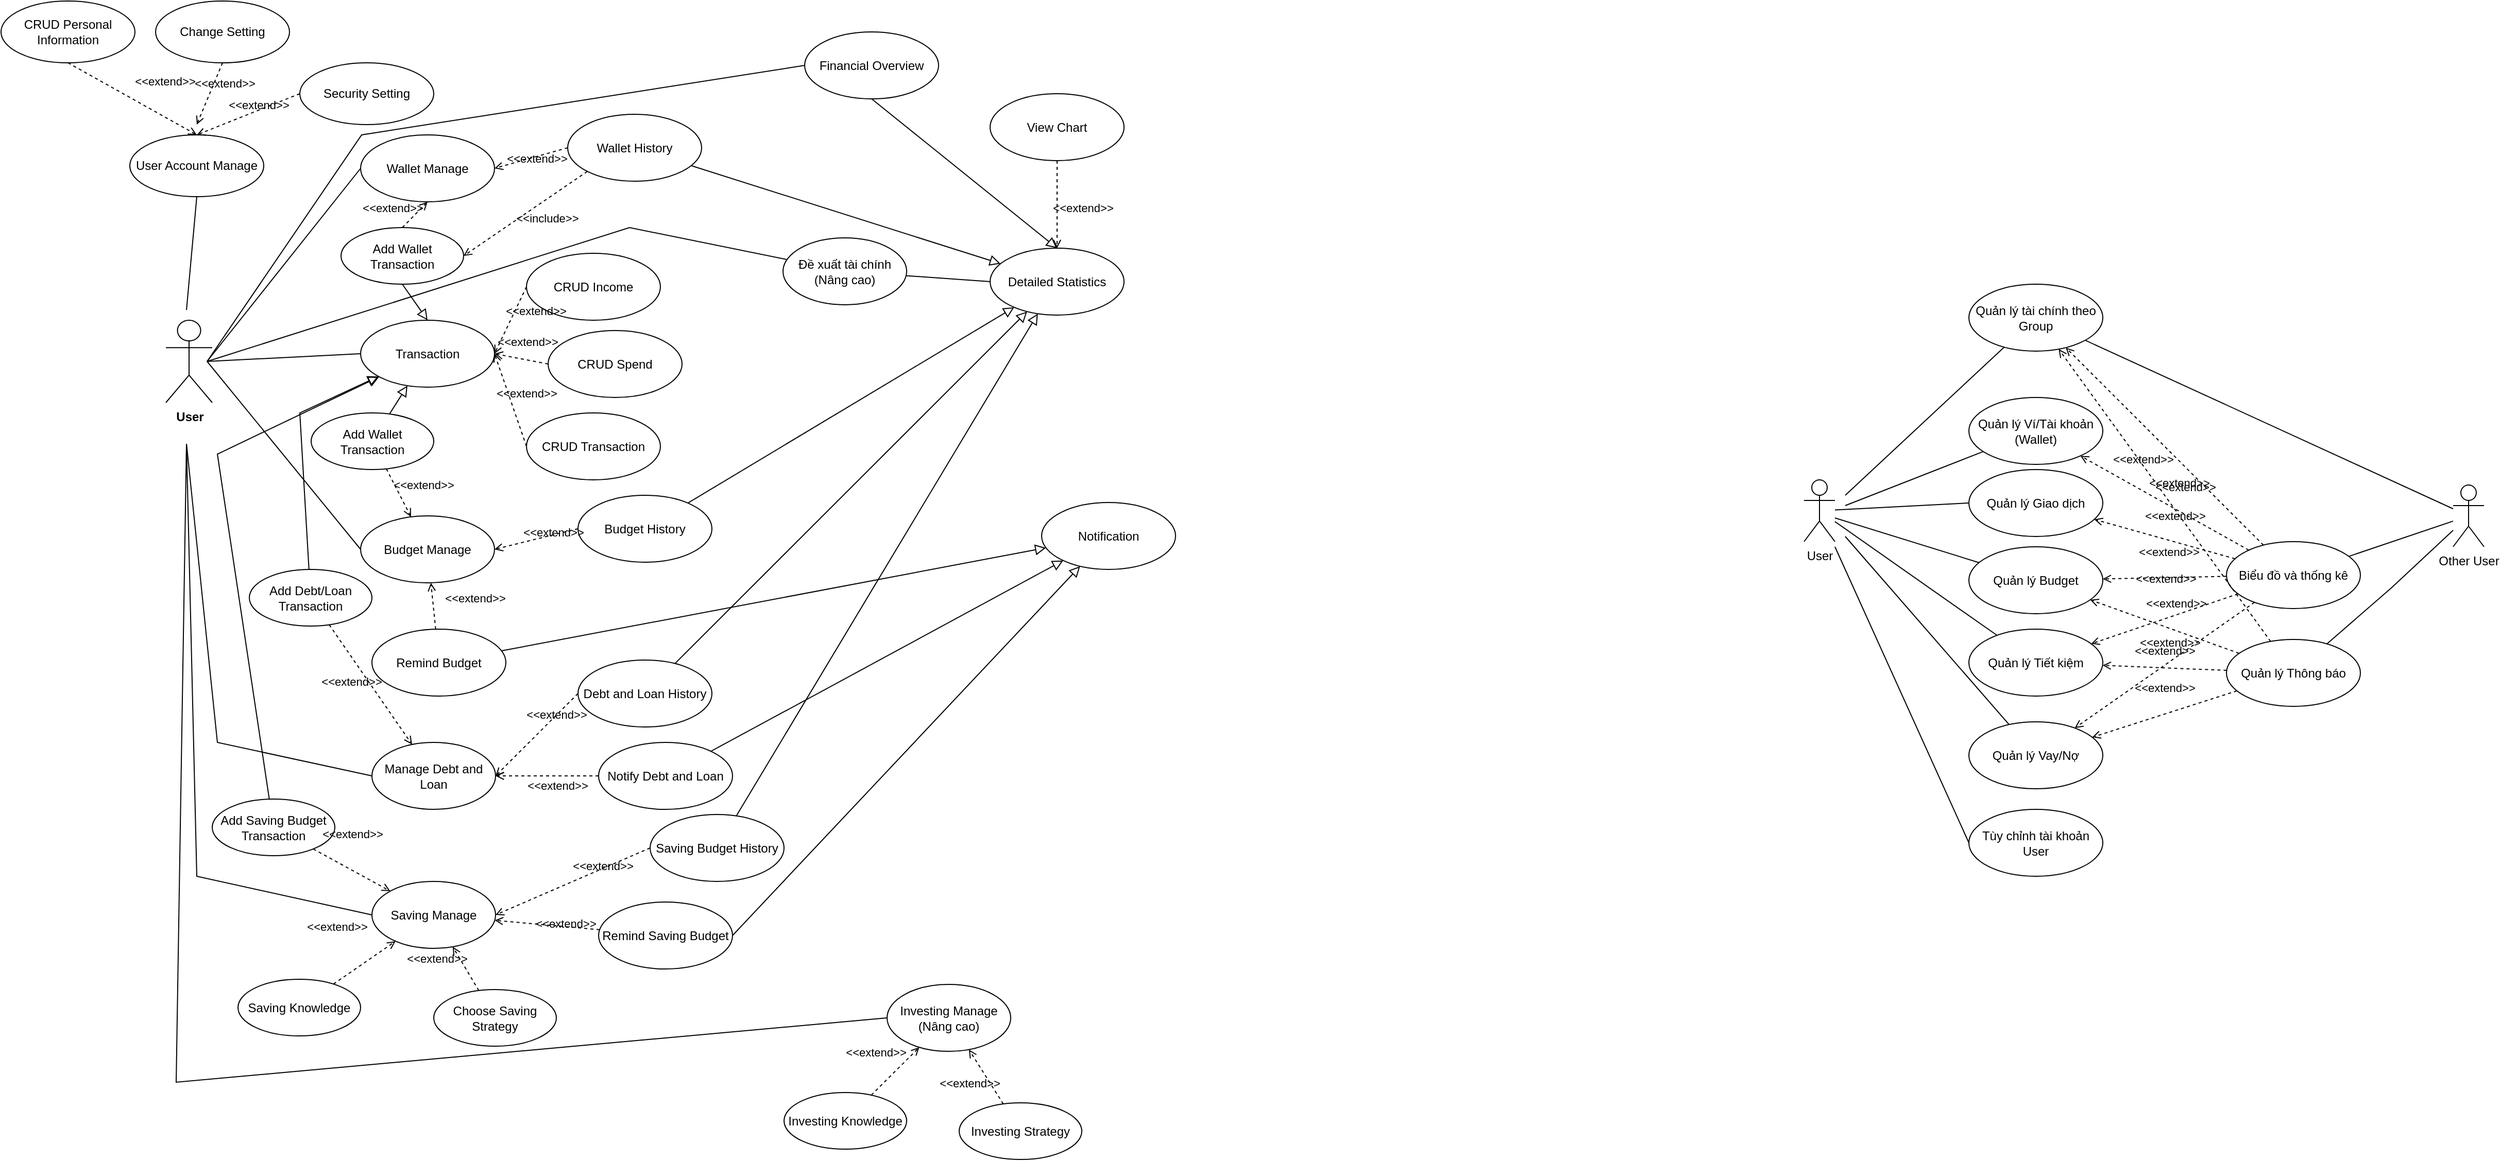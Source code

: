 <mxfile version="24.2.1" type="device">
  <diagram name="Usecase Overview" id="BEyP7Bef6MYG9uf-JpTF">
    <mxGraphModel dx="1088" dy="804" grid="1" gridSize="10" guides="1" tooltips="1" connect="1" arrows="1" fold="1" page="1" pageScale="1" pageWidth="827" pageHeight="1169" math="0" shadow="0">
      <root>
        <mxCell id="0" />
        <mxCell id="1" parent="0" />
        <mxCell id="z3GCjtMCWlb_qi_P6ean-107" value="&amp;lt;&amp;lt;extend&amp;gt;&amp;gt;" style="html=1;verticalAlign=bottom;labelBackgroundColor=none;endArrow=open;endFill=0;dashed=1;rounded=0;" parent="1" source="z3GCjtMCWlb_qi_P6ean-106" target="z3GCjtMCWlb_qi_P6ean-104" edge="1">
          <mxGeometry x="-0.189" y="19" width="160" relative="1" as="geometry">
            <mxPoint x="761.5" y="1380" as="sourcePoint" />
            <mxPoint x="883" y="1050" as="targetPoint" />
            <mxPoint x="-1" as="offset" />
          </mxGeometry>
        </mxCell>
        <mxCell id="z3GCjtMCWlb_qi_P6ean-109" value="&amp;lt;&amp;lt;extend&amp;gt;&amp;gt;" style="html=1;verticalAlign=bottom;labelBackgroundColor=none;endArrow=open;endFill=0;dashed=1;rounded=0;" parent="1" source="z3GCjtMCWlb_qi_P6ean-108" target="z3GCjtMCWlb_qi_P6ean-104" edge="1">
          <mxGeometry x="-0.137" y="22" width="160" relative="1" as="geometry">
            <mxPoint x="951.5" y="1390" as="sourcePoint" />
            <mxPoint x="938" y="1055" as="targetPoint" />
            <mxPoint as="offset" />
          </mxGeometry>
        </mxCell>
        <mxCell id="z3GCjtMCWlb_qi_P6ean-1" value="&lt;b&gt;User&lt;/b&gt;" style="shape=umlActor;verticalLabelPosition=bottom;verticalAlign=top;html=1;" parent="1" vertex="1">
          <mxGeometry x="160" y="320" width="45" height="80" as="geometry" />
        </mxCell>
        <mxCell id="z3GCjtMCWlb_qi_P6ean-4" value="User Account Manage" style="ellipse;whiteSpace=wrap;html=1;" parent="1" vertex="1">
          <mxGeometry x="125" y="140" width="130" height="60" as="geometry" />
        </mxCell>
        <mxCell id="z3GCjtMCWlb_qi_P6ean-7" value="" style="endArrow=none;html=1;rounded=0;entryX=0.5;entryY=1;entryDx=0;entryDy=0;" parent="1" target="z3GCjtMCWlb_qi_P6ean-4" edge="1">
          <mxGeometry width="50" height="50" relative="1" as="geometry">
            <mxPoint x="180" y="310" as="sourcePoint" />
            <mxPoint x="525" y="320" as="targetPoint" />
          </mxGeometry>
        </mxCell>
        <mxCell id="z3GCjtMCWlb_qi_P6ean-8" value="CRUD Personal Information" style="ellipse;whiteSpace=wrap;html=1;" parent="1" vertex="1">
          <mxGeometry y="10" width="130" height="60" as="geometry" />
        </mxCell>
        <mxCell id="z3GCjtMCWlb_qi_P6ean-10" value="Change Setting" style="ellipse;whiteSpace=wrap;html=1;" parent="1" vertex="1">
          <mxGeometry x="150" y="10" width="130" height="60" as="geometry" />
        </mxCell>
        <mxCell id="z3GCjtMCWlb_qi_P6ean-11" value="&amp;lt;&amp;lt;extend&amp;gt;&amp;gt;" style="html=1;verticalAlign=bottom;labelBackgroundColor=none;endArrow=open;endFill=0;dashed=1;rounded=0;exitX=0.5;exitY=1;exitDx=0;exitDy=0;entryX=0.5;entryY=0;entryDx=0;entryDy=0;" parent="1" source="z3GCjtMCWlb_qi_P6ean-8" target="z3GCjtMCWlb_qi_P6ean-4" edge="1">
          <mxGeometry x="0.333" y="22" width="160" relative="1" as="geometry">
            <mxPoint x="380" y="140" as="sourcePoint" />
            <mxPoint x="220" y="140" as="targetPoint" />
            <mxPoint as="offset" />
          </mxGeometry>
        </mxCell>
        <mxCell id="z3GCjtMCWlb_qi_P6ean-12" value="&amp;lt;&amp;lt;extend&amp;gt;&amp;gt;" style="html=1;verticalAlign=bottom;labelBackgroundColor=none;endArrow=open;endFill=0;dashed=1;rounded=0;entryX=0.5;entryY=1;entryDx=0;entryDy=0;exitX=0.5;exitY=1;exitDx=0;exitDy=0;" parent="1" source="z3GCjtMCWlb_qi_P6ean-10" edge="1">
          <mxGeometry x="-0.2" y="13" width="160" relative="1" as="geometry">
            <mxPoint x="80" y="80" as="sourcePoint" />
            <mxPoint x="190" y="130" as="targetPoint" />
            <mxPoint as="offset" />
          </mxGeometry>
        </mxCell>
        <mxCell id="z3GCjtMCWlb_qi_P6ean-13" value="Security Setting" style="ellipse;whiteSpace=wrap;html=1;" parent="1" vertex="1">
          <mxGeometry x="290" y="70" width="130" height="60" as="geometry" />
        </mxCell>
        <mxCell id="z3GCjtMCWlb_qi_P6ean-14" value="&amp;lt;&amp;lt;extend&amp;gt;&amp;gt;" style="html=1;verticalAlign=bottom;labelBackgroundColor=none;endArrow=open;endFill=0;dashed=1;rounded=0;entryX=0.5;entryY=0;entryDx=0;entryDy=0;exitX=0;exitY=0.5;exitDx=0;exitDy=0;" parent="1" source="z3GCjtMCWlb_qi_P6ean-13" target="z3GCjtMCWlb_qi_P6ean-4" edge="1">
          <mxGeometry x="-0.172" y="4" width="160" relative="1" as="geometry">
            <mxPoint x="230" y="80" as="sourcePoint" />
            <mxPoint x="200" y="140" as="targetPoint" />
            <mxPoint as="offset" />
          </mxGeometry>
        </mxCell>
        <mxCell id="z3GCjtMCWlb_qi_P6ean-15" value="Transaction" style="ellipse;whiteSpace=wrap;html=1;" parent="1" vertex="1">
          <mxGeometry x="349" y="320" width="130" height="65" as="geometry" />
        </mxCell>
        <mxCell id="z3GCjtMCWlb_qi_P6ean-16" value="" style="endArrow=none;html=1;rounded=0;entryX=0;entryY=0.5;entryDx=0;entryDy=0;" parent="1" target="z3GCjtMCWlb_qi_P6ean-15" edge="1">
          <mxGeometry width="50" height="50" relative="1" as="geometry">
            <mxPoint x="200" y="360" as="sourcePoint" />
            <mxPoint x="200" y="210" as="targetPoint" />
          </mxGeometry>
        </mxCell>
        <mxCell id="z3GCjtMCWlb_qi_P6ean-17" value="CRUD Income" style="ellipse;whiteSpace=wrap;html=1;" parent="1" vertex="1">
          <mxGeometry x="510" y="255" width="130" height="65" as="geometry" />
        </mxCell>
        <mxCell id="z3GCjtMCWlb_qi_P6ean-18" value="&amp;lt;&amp;lt;extend&amp;gt;&amp;gt;" style="html=1;verticalAlign=bottom;labelBackgroundColor=none;endArrow=open;endFill=0;dashed=1;rounded=0;entryX=1;entryY=0.5;entryDx=0;entryDy=0;exitX=0;exitY=0.5;exitDx=0;exitDy=0;" parent="1" source="z3GCjtMCWlb_qi_P6ean-17" target="z3GCjtMCWlb_qi_P6ean-15" edge="1">
          <mxGeometry x="-0.293" y="22" width="160" relative="1" as="geometry">
            <mxPoint x="510" y="200" as="sourcePoint" />
            <mxPoint x="410" y="240" as="targetPoint" />
            <mxPoint as="offset" />
          </mxGeometry>
        </mxCell>
        <mxCell id="z3GCjtMCWlb_qi_P6ean-19" value="CRUD Spend" style="ellipse;whiteSpace=wrap;html=1;" parent="1" vertex="1">
          <mxGeometry x="531" y="330" width="130" height="65" as="geometry" />
        </mxCell>
        <mxCell id="z3GCjtMCWlb_qi_P6ean-20" value="&amp;lt;&amp;lt;extend&amp;gt;&amp;gt;" style="html=1;verticalAlign=bottom;labelBackgroundColor=none;endArrow=open;endFill=0;dashed=1;rounded=0;entryX=1;entryY=0.5;entryDx=0;entryDy=0;exitX=0;exitY=0.5;exitDx=0;exitDy=0;" parent="1" source="z3GCjtMCWlb_qi_P6ean-19" target="z3GCjtMCWlb_qi_P6ean-15" edge="1">
          <mxGeometry x="-0.132" y="-8" width="160" relative="1" as="geometry">
            <mxPoint x="531" y="275" as="sourcePoint" />
            <mxPoint x="500" y="428" as="targetPoint" />
            <mxPoint x="1" as="offset" />
          </mxGeometry>
        </mxCell>
        <mxCell id="z3GCjtMCWlb_qi_P6ean-21" value="CRUD Transaction" style="ellipse;whiteSpace=wrap;html=1;" parent="1" vertex="1">
          <mxGeometry x="510" y="410" width="130" height="65" as="geometry" />
        </mxCell>
        <mxCell id="z3GCjtMCWlb_qi_P6ean-22" value="&amp;lt;&amp;lt;extend&amp;gt;&amp;gt;" style="html=1;verticalAlign=bottom;labelBackgroundColor=none;endArrow=open;endFill=0;dashed=1;rounded=0;entryX=1;entryY=0.5;entryDx=0;entryDy=0;exitX=0;exitY=0.5;exitDx=0;exitDy=0;" parent="1" source="z3GCjtMCWlb_qi_P6ean-21" target="z3GCjtMCWlb_qi_P6ean-15" edge="1">
          <mxGeometry x="-0.156" y="-14" width="160" relative="1" as="geometry">
            <mxPoint x="510" y="355" as="sourcePoint" />
            <mxPoint x="479" y="508" as="targetPoint" />
            <mxPoint as="offset" />
          </mxGeometry>
        </mxCell>
        <mxCell id="z3GCjtMCWlb_qi_P6ean-23" value="Wallet Manage" style="ellipse;whiteSpace=wrap;html=1;" parent="1" vertex="1">
          <mxGeometry x="349" y="140" width="130" height="65" as="geometry" />
        </mxCell>
        <mxCell id="z3GCjtMCWlb_qi_P6ean-26" value="" style="endArrow=none;html=1;rounded=0;entryX=0;entryY=0.5;entryDx=0;entryDy=0;" parent="1" target="z3GCjtMCWlb_qi_P6ean-23" edge="1">
          <mxGeometry width="50" height="50" relative="1" as="geometry">
            <mxPoint x="200" y="360" as="sourcePoint" />
            <mxPoint x="359" y="363" as="targetPoint" />
          </mxGeometry>
        </mxCell>
        <mxCell id="z3GCjtMCWlb_qi_P6ean-27" value="&lt;div&gt;&lt;span style=&quot;background-color: initial;&quot;&gt;Wallet History&lt;/span&gt;&lt;br&gt;&lt;/div&gt;" style="ellipse;whiteSpace=wrap;html=1;" parent="1" vertex="1">
          <mxGeometry x="550" y="120" width="130" height="65" as="geometry" />
        </mxCell>
        <mxCell id="z3GCjtMCWlb_qi_P6ean-28" value="&amp;lt;&amp;lt;extend&amp;gt;&amp;gt;" style="html=1;verticalAlign=bottom;labelBackgroundColor=none;endArrow=open;endFill=0;dashed=1;rounded=0;entryX=1;entryY=0.5;entryDx=0;entryDy=0;exitX=0;exitY=0.5;exitDx=0;exitDy=0;" parent="1" source="z3GCjtMCWlb_qi_P6ean-27" target="z3GCjtMCWlb_qi_P6ean-23" edge="1">
          <mxGeometry x="-0.07" y="11" width="160" relative="1" as="geometry">
            <mxPoint x="520" y="278" as="sourcePoint" />
            <mxPoint x="489" y="343" as="targetPoint" />
            <mxPoint as="offset" />
          </mxGeometry>
        </mxCell>
        <mxCell id="z3GCjtMCWlb_qi_P6ean-29" value="Add Wallet Transaction" style="ellipse;whiteSpace=wrap;html=1;" parent="1" vertex="1">
          <mxGeometry x="330" y="230" width="119" height="55" as="geometry" />
        </mxCell>
        <mxCell id="z3GCjtMCWlb_qi_P6ean-30" value="&amp;lt;&amp;lt;extend&amp;gt;&amp;gt;" style="html=1;verticalAlign=bottom;labelBackgroundColor=none;endArrow=open;endFill=0;dashed=1;rounded=0;entryX=0.5;entryY=1;entryDx=0;entryDy=0;exitX=0.5;exitY=0;exitDx=0;exitDy=0;" parent="1" source="z3GCjtMCWlb_qi_P6ean-29" target="z3GCjtMCWlb_qi_P6ean-23" edge="1">
          <mxGeometry x="-0.972" y="14" width="160" relative="1" as="geometry">
            <mxPoint x="321" y="378" as="sourcePoint" />
            <mxPoint x="280" y="273" as="targetPoint" />
            <mxPoint as="offset" />
          </mxGeometry>
        </mxCell>
        <mxCell id="z3GCjtMCWlb_qi_P6ean-31" value="" style="endArrow=block;html=1;rounded=0;align=center;verticalAlign=bottom;endFill=0;labelBackgroundColor=none;endSize=8;exitX=0.5;exitY=1;exitDx=0;exitDy=0;entryX=0.5;entryY=0;entryDx=0;entryDy=0;" parent="1" source="z3GCjtMCWlb_qi_P6ean-29" target="z3GCjtMCWlb_qi_P6ean-15" edge="1">
          <mxGeometry relative="1" as="geometry">
            <mxPoint x="230" y="441.97" as="sourcePoint" />
            <mxPoint x="390" y="441.97" as="targetPoint" />
          </mxGeometry>
        </mxCell>
        <mxCell id="z3GCjtMCWlb_qi_P6ean-32" value="" style="resizable=0;html=1;align=center;verticalAlign=top;labelBackgroundColor=none;" parent="z3GCjtMCWlb_qi_P6ean-31" connectable="0" vertex="1">
          <mxGeometry relative="1" as="geometry" />
        </mxCell>
        <mxCell id="z3GCjtMCWlb_qi_P6ean-33" value="&amp;lt;&amp;lt;include&amp;gt;&amp;gt;" style="html=1;verticalAlign=bottom;labelBackgroundColor=none;endArrow=open;endFill=0;dashed=1;rounded=0;entryX=1;entryY=0.5;entryDx=0;entryDy=0;exitX=0;exitY=1;exitDx=0;exitDy=0;" parent="1" source="z3GCjtMCWlb_qi_P6ean-27" target="z3GCjtMCWlb_qi_P6ean-29" edge="1">
          <mxGeometry x="-0.134" y="23" width="160" relative="1" as="geometry">
            <mxPoint x="400" y="380" as="sourcePoint" />
            <mxPoint x="560" y="380" as="targetPoint" />
            <mxPoint as="offset" />
          </mxGeometry>
        </mxCell>
        <mxCell id="z3GCjtMCWlb_qi_P6ean-34" value="Detailed Statistics" style="ellipse;whiteSpace=wrap;html=1;" parent="1" vertex="1">
          <mxGeometry x="960" y="250" width="130" height="65" as="geometry" />
        </mxCell>
        <mxCell id="z3GCjtMCWlb_qi_P6ean-37" value="Financial Overview" style="ellipse;whiteSpace=wrap;html=1;" parent="1" vertex="1">
          <mxGeometry x="780" y="40" width="130" height="65" as="geometry" />
        </mxCell>
        <mxCell id="z3GCjtMCWlb_qi_P6ean-38" value="" style="endArrow=none;html=1;rounded=0;entryX=0;entryY=0.5;entryDx=0;entryDy=0;" parent="1" target="z3GCjtMCWlb_qi_P6ean-37" edge="1">
          <mxGeometry width="50" height="50" relative="1" as="geometry">
            <mxPoint x="200" y="360" as="sourcePoint" />
            <mxPoint x="359" y="183" as="targetPoint" />
            <Array as="points">
              <mxPoint x="350" y="140" />
            </Array>
          </mxGeometry>
        </mxCell>
        <mxCell id="z3GCjtMCWlb_qi_P6ean-39" value="" style="endArrow=block;html=1;rounded=0;align=center;verticalAlign=bottom;endFill=0;labelBackgroundColor=none;endSize=8;exitX=0.5;exitY=1;exitDx=0;exitDy=0;entryX=0.5;entryY=0;entryDx=0;entryDy=0;" parent="1" source="z3GCjtMCWlb_qi_P6ean-37" target="z3GCjtMCWlb_qi_P6ean-34" edge="1">
          <mxGeometry relative="1" as="geometry">
            <mxPoint x="400" y="295" as="sourcePoint" />
            <mxPoint x="424" y="330" as="targetPoint" />
            <Array as="points" />
          </mxGeometry>
        </mxCell>
        <mxCell id="z3GCjtMCWlb_qi_P6ean-40" value="" style="resizable=0;html=1;align=center;verticalAlign=top;labelBackgroundColor=none;" parent="z3GCjtMCWlb_qi_P6ean-39" connectable="0" vertex="1">
          <mxGeometry relative="1" as="geometry" />
        </mxCell>
        <mxCell id="z3GCjtMCWlb_qi_P6ean-41" value="View Chart" style="ellipse;whiteSpace=wrap;html=1;" parent="1" vertex="1">
          <mxGeometry x="960" y="100" width="130" height="65" as="geometry" />
        </mxCell>
        <mxCell id="z3GCjtMCWlb_qi_P6ean-42" value="&amp;lt;&amp;lt;extend&amp;gt;&amp;gt;" style="html=1;verticalAlign=bottom;labelBackgroundColor=none;endArrow=open;endFill=0;dashed=1;rounded=0;exitX=0.5;exitY=1;exitDx=0;exitDy=0;" parent="1" source="z3GCjtMCWlb_qi_P6ean-41" target="z3GCjtMCWlb_qi_P6ean-34" edge="1">
          <mxGeometry x="0.294" y="25" width="160" relative="1" as="geometry">
            <mxPoint x="1111" y="190" as="sourcePoint" />
            <mxPoint x="1040" y="210" as="targetPoint" />
            <mxPoint as="offset" />
          </mxGeometry>
        </mxCell>
        <mxCell id="z3GCjtMCWlb_qi_P6ean-47" value="Budget Manage" style="ellipse;whiteSpace=wrap;html=1;" parent="1" vertex="1">
          <mxGeometry x="349" y="510" width="130" height="65" as="geometry" />
        </mxCell>
        <mxCell id="z3GCjtMCWlb_qi_P6ean-48" value="" style="endArrow=none;html=1;rounded=0;entryX=0;entryY=0.5;entryDx=0;entryDy=0;" parent="1" target="z3GCjtMCWlb_qi_P6ean-47" edge="1">
          <mxGeometry width="50" height="50" relative="1" as="geometry">
            <mxPoint x="200" y="360" as="sourcePoint" />
            <mxPoint x="359" y="733" as="targetPoint" />
          </mxGeometry>
        </mxCell>
        <mxCell id="z3GCjtMCWlb_qi_P6ean-49" value="Budget History" style="ellipse;whiteSpace=wrap;html=1;" parent="1" vertex="1">
          <mxGeometry x="560" y="490" width="130" height="65" as="geometry" />
        </mxCell>
        <mxCell id="z3GCjtMCWlb_qi_P6ean-50" value="&amp;lt;&amp;lt;extend&amp;gt;&amp;gt;" style="html=1;verticalAlign=bottom;labelBackgroundColor=none;endArrow=open;endFill=0;dashed=1;rounded=0;entryX=1;entryY=0.5;entryDx=0;entryDy=0;exitX=0;exitY=0.5;exitDx=0;exitDy=0;" parent="1" source="z3GCjtMCWlb_qi_P6ean-49" target="z3GCjtMCWlb_qi_P6ean-47" edge="1">
          <mxGeometry x="-0.36" y="6" width="160" relative="1" as="geometry">
            <mxPoint x="520" y="648" as="sourcePoint" />
            <mxPoint x="489" y="713" as="targetPoint" />
            <mxPoint as="offset" />
          </mxGeometry>
        </mxCell>
        <mxCell id="z3GCjtMCWlb_qi_P6ean-51" value="Add Wallet Transaction" style="ellipse;whiteSpace=wrap;html=1;" parent="1" vertex="1">
          <mxGeometry x="301" y="410" width="119" height="55" as="geometry" />
        </mxCell>
        <mxCell id="z3GCjtMCWlb_qi_P6ean-52" value="&amp;lt;&amp;lt;extend&amp;gt;&amp;gt;" style="html=1;verticalAlign=bottom;labelBackgroundColor=none;endArrow=open;endFill=0;dashed=1;rounded=0;" parent="1" source="z3GCjtMCWlb_qi_P6ean-51" target="z3GCjtMCWlb_qi_P6ean-47" edge="1">
          <mxGeometry x="0.5" y="20" width="160" relative="1" as="geometry">
            <mxPoint x="321" y="748" as="sourcePoint" />
            <mxPoint x="280" y="643" as="targetPoint" />
            <mxPoint y="-1" as="offset" />
          </mxGeometry>
        </mxCell>
        <mxCell id="z3GCjtMCWlb_qi_P6ean-54" value="" style="endArrow=block;html=1;rounded=0;align=center;verticalAlign=bottom;endFill=0;labelBackgroundColor=none;endSize=8;" parent="1" source="z3GCjtMCWlb_qi_P6ean-51" target="z3GCjtMCWlb_qi_P6ean-15" edge="1">
          <mxGeometry relative="1" as="geometry">
            <mxPoint x="400" y="295" as="sourcePoint" />
            <mxPoint x="424" y="330" as="targetPoint" />
          </mxGeometry>
        </mxCell>
        <mxCell id="z3GCjtMCWlb_qi_P6ean-55" value="" style="resizable=0;html=1;align=center;verticalAlign=top;labelBackgroundColor=none;" parent="z3GCjtMCWlb_qi_P6ean-54" connectable="0" vertex="1">
          <mxGeometry relative="1" as="geometry" />
        </mxCell>
        <mxCell id="z3GCjtMCWlb_qi_P6ean-56" value="Remind Budget" style="ellipse;whiteSpace=wrap;html=1;" parent="1" vertex="1">
          <mxGeometry x="360" y="620" width="130" height="65" as="geometry" />
        </mxCell>
        <mxCell id="z3GCjtMCWlb_qi_P6ean-58" value="Notification" style="ellipse;whiteSpace=wrap;html=1;" parent="1" vertex="1">
          <mxGeometry x="1010" y="497" width="130" height="65" as="geometry" />
        </mxCell>
        <mxCell id="z3GCjtMCWlb_qi_P6ean-59" value="" style="endArrow=block;html=1;rounded=0;align=center;verticalAlign=bottom;endFill=0;labelBackgroundColor=none;endSize=8;" parent="1" source="z3GCjtMCWlb_qi_P6ean-56" target="z3GCjtMCWlb_qi_P6ean-58" edge="1">
          <mxGeometry relative="1" as="geometry">
            <mxPoint x="1038" y="588" as="sourcePoint" />
            <mxPoint x="1085" y="507" as="targetPoint" />
          </mxGeometry>
        </mxCell>
        <mxCell id="z3GCjtMCWlb_qi_P6ean-60" value="" style="resizable=0;html=1;align=center;verticalAlign=top;labelBackgroundColor=none;" parent="z3GCjtMCWlb_qi_P6ean-59" connectable="0" vertex="1">
          <mxGeometry relative="1" as="geometry" />
        </mxCell>
        <mxCell id="z3GCjtMCWlb_qi_P6ean-61" value="Manage Debt and Loan" style="ellipse;whiteSpace=wrap;html=1;" parent="1" vertex="1">
          <mxGeometry x="360" y="730" width="120" height="65" as="geometry" />
        </mxCell>
        <mxCell id="z3GCjtMCWlb_qi_P6ean-62" value="" style="endArrow=none;html=1;rounded=0;entryX=0;entryY=0.5;entryDx=0;entryDy=0;" parent="1" target="z3GCjtMCWlb_qi_P6ean-61" edge="1">
          <mxGeometry width="50" height="50" relative="1" as="geometry">
            <mxPoint x="180" y="440" as="sourcePoint" />
            <mxPoint x="274.5" y="928" as="targetPoint" />
            <Array as="points">
              <mxPoint x="210" y="730" />
            </Array>
          </mxGeometry>
        </mxCell>
        <mxCell id="z3GCjtMCWlb_qi_P6ean-63" value="Debt and Loan History" style="ellipse;whiteSpace=wrap;html=1;" parent="1" vertex="1">
          <mxGeometry x="560" y="650" width="130" height="65" as="geometry" />
        </mxCell>
        <mxCell id="z3GCjtMCWlb_qi_P6ean-64" value="&amp;lt;&amp;lt;extend&amp;gt;&amp;gt;" style="html=1;verticalAlign=bottom;labelBackgroundColor=none;endArrow=open;endFill=0;dashed=1;rounded=0;entryX=1;entryY=0.5;entryDx=0;entryDy=0;exitX=0;exitY=0.5;exitDx=0;exitDy=0;" parent="1" source="z3GCjtMCWlb_qi_P6ean-63" target="z3GCjtMCWlb_qi_P6ean-61" edge="1">
          <mxGeometry x="-0.36" y="6" width="160" relative="1" as="geometry">
            <mxPoint x="435.5" y="843" as="sourcePoint" />
            <mxPoint x="404.5" y="908" as="targetPoint" />
            <mxPoint as="offset" />
          </mxGeometry>
        </mxCell>
        <mxCell id="z3GCjtMCWlb_qi_P6ean-65" value="Add Debt/Loan Transaction" style="ellipse;whiteSpace=wrap;html=1;" parent="1" vertex="1">
          <mxGeometry x="241" y="562" width="119" height="55" as="geometry" />
        </mxCell>
        <mxCell id="z3GCjtMCWlb_qi_P6ean-66" value="&amp;lt;&amp;lt;extend&amp;gt;&amp;gt;" style="html=1;verticalAlign=bottom;labelBackgroundColor=none;endArrow=open;endFill=0;dashed=1;rounded=0;" parent="1" source="z3GCjtMCWlb_qi_P6ean-65" target="z3GCjtMCWlb_qi_P6ean-61" edge="1">
          <mxGeometry x="-0.08" y="-19" width="160" relative="1" as="geometry">
            <mxPoint x="236.5" y="943" as="sourcePoint" />
            <mxPoint x="195.5" y="838" as="targetPoint" />
            <mxPoint as="offset" />
          </mxGeometry>
        </mxCell>
        <mxCell id="z3GCjtMCWlb_qi_P6ean-67" value="Notify Debt and Loan" style="ellipse;whiteSpace=wrap;html=1;" parent="1" vertex="1">
          <mxGeometry x="580" y="730" width="130" height="65" as="geometry" />
        </mxCell>
        <mxCell id="z3GCjtMCWlb_qi_P6ean-69" value="" style="endArrow=block;html=1;rounded=0;align=center;verticalAlign=bottom;endFill=0;labelBackgroundColor=none;endSize=8;" parent="1" source="z3GCjtMCWlb_qi_P6ean-65" target="z3GCjtMCWlb_qi_P6ean-15" edge="1">
          <mxGeometry relative="1" as="geometry">
            <mxPoint x="387" y="421" as="sourcePoint" />
            <mxPoint x="405" y="394" as="targetPoint" />
            <Array as="points">
              <mxPoint x="290" y="410" />
            </Array>
          </mxGeometry>
        </mxCell>
        <mxCell id="z3GCjtMCWlb_qi_P6ean-70" value="" style="resizable=0;html=1;align=center;verticalAlign=top;labelBackgroundColor=none;" parent="z3GCjtMCWlb_qi_P6ean-69" connectable="0" vertex="1">
          <mxGeometry relative="1" as="geometry" />
        </mxCell>
        <mxCell id="z3GCjtMCWlb_qi_P6ean-72" value="" style="endArrow=block;html=1;rounded=0;align=center;verticalAlign=bottom;endFill=0;labelBackgroundColor=none;endSize=8;" parent="1" source="z3GCjtMCWlb_qi_P6ean-67" target="z3GCjtMCWlb_qi_P6ean-58" edge="1">
          <mxGeometry relative="1" as="geometry">
            <mxPoint x="496" y="651" as="sourcePoint" />
            <mxPoint x="1024" y="551" as="targetPoint" />
          </mxGeometry>
        </mxCell>
        <mxCell id="z3GCjtMCWlb_qi_P6ean-73" value="" style="resizable=0;html=1;align=center;verticalAlign=top;labelBackgroundColor=none;" parent="z3GCjtMCWlb_qi_P6ean-72" connectable="0" vertex="1">
          <mxGeometry relative="1" as="geometry" />
        </mxCell>
        <mxCell id="z3GCjtMCWlb_qi_P6ean-84" value="Saving Manage" style="ellipse;whiteSpace=wrap;html=1;" parent="1" vertex="1">
          <mxGeometry x="360" y="865" width="120" height="65" as="geometry" />
        </mxCell>
        <mxCell id="z3GCjtMCWlb_qi_P6ean-85" value="" style="endArrow=none;html=1;rounded=0;entryX=0;entryY=0.5;entryDx=0;entryDy=0;" parent="1" target="z3GCjtMCWlb_qi_P6ean-84" edge="1">
          <mxGeometry width="50" height="50" relative="1" as="geometry">
            <mxPoint x="180" y="440" as="sourcePoint" />
            <mxPoint x="274.5" y="1063" as="targetPoint" />
            <Array as="points">
              <mxPoint x="190" y="860" />
            </Array>
          </mxGeometry>
        </mxCell>
        <mxCell id="z3GCjtMCWlb_qi_P6ean-86" value="Saving Budget History" style="ellipse;whiteSpace=wrap;html=1;" parent="1" vertex="1">
          <mxGeometry x="630" y="800" width="130" height="65" as="geometry" />
        </mxCell>
        <mxCell id="z3GCjtMCWlb_qi_P6ean-87" value="&amp;lt;&amp;lt;extend&amp;gt;&amp;gt;" style="html=1;verticalAlign=bottom;labelBackgroundColor=none;endArrow=open;endFill=0;dashed=1;rounded=0;entryX=1;entryY=0.5;entryDx=0;entryDy=0;exitX=0;exitY=0.5;exitDx=0;exitDy=0;" parent="1" source="z3GCjtMCWlb_qi_P6ean-86" target="z3GCjtMCWlb_qi_P6ean-84" edge="1">
          <mxGeometry x="-0.36" y="6" width="160" relative="1" as="geometry">
            <mxPoint x="435.5" y="978" as="sourcePoint" />
            <mxPoint x="404.5" y="1043" as="targetPoint" />
            <mxPoint as="offset" />
          </mxGeometry>
        </mxCell>
        <mxCell id="z3GCjtMCWlb_qi_P6ean-88" value="Add Saving Budget Transaction" style="ellipse;whiteSpace=wrap;html=1;" parent="1" vertex="1">
          <mxGeometry x="205" y="785" width="119" height="55" as="geometry" />
        </mxCell>
        <mxCell id="z3GCjtMCWlb_qi_P6ean-89" value="&amp;lt;&amp;lt;extend&amp;gt;&amp;gt;" style="html=1;verticalAlign=bottom;labelBackgroundColor=none;endArrow=open;endFill=0;dashed=1;rounded=0;" parent="1" source="z3GCjtMCWlb_qi_P6ean-88" target="z3GCjtMCWlb_qi_P6ean-84" edge="1">
          <mxGeometry x="-0.289" y="23" width="160" relative="1" as="geometry">
            <mxPoint x="236.5" y="1078" as="sourcePoint" />
            <mxPoint x="195.5" y="973" as="targetPoint" />
            <mxPoint as="offset" />
          </mxGeometry>
        </mxCell>
        <mxCell id="z3GCjtMCWlb_qi_P6ean-90" value="Remind Saving Budget" style="ellipse;whiteSpace=wrap;html=1;" parent="1" vertex="1">
          <mxGeometry x="580" y="885" width="130" height="65" as="geometry" />
        </mxCell>
        <mxCell id="z3GCjtMCWlb_qi_P6ean-92" value="" style="endArrow=block;html=1;rounded=0;align=center;verticalAlign=bottom;endFill=0;labelBackgroundColor=none;endSize=8;" parent="1" source="z3GCjtMCWlb_qi_P6ean-88" target="z3GCjtMCWlb_qi_P6ean-15" edge="1">
          <mxGeometry relative="1" as="geometry">
            <mxPoint x="387" y="556" as="sourcePoint" />
            <mxPoint x="366" y="510" as="targetPoint" />
            <Array as="points">
              <mxPoint x="210" y="450" />
            </Array>
          </mxGeometry>
        </mxCell>
        <mxCell id="z3GCjtMCWlb_qi_P6ean-93" value="" style="resizable=0;html=1;align=center;verticalAlign=top;labelBackgroundColor=none;" parent="z3GCjtMCWlb_qi_P6ean-92" connectable="0" vertex="1">
          <mxGeometry relative="1" as="geometry" />
        </mxCell>
        <mxCell id="z3GCjtMCWlb_qi_P6ean-96" value="" style="endArrow=block;html=1;rounded=0;align=center;verticalAlign=bottom;endFill=0;labelBackgroundColor=none;endSize=8;exitX=1;exitY=0.5;exitDx=0;exitDy=0;" parent="1" source="z3GCjtMCWlb_qi_P6ean-90" target="z3GCjtMCWlb_qi_P6ean-58" edge="1">
          <mxGeometry relative="1" as="geometry">
            <mxPoint x="697" y="768" as="sourcePoint" />
            <mxPoint x="1043" y="564" as="targetPoint" />
          </mxGeometry>
        </mxCell>
        <mxCell id="z3GCjtMCWlb_qi_P6ean-97" value="" style="resizable=0;html=1;align=center;verticalAlign=top;labelBackgroundColor=none;" parent="z3GCjtMCWlb_qi_P6ean-96" connectable="0" vertex="1">
          <mxGeometry relative="1" as="geometry" />
        </mxCell>
        <mxCell id="z3GCjtMCWlb_qi_P6ean-100" value="Saving Knowledge" style="ellipse;whiteSpace=wrap;html=1;" parent="1" vertex="1">
          <mxGeometry x="230" y="960" width="119" height="55" as="geometry" />
        </mxCell>
        <mxCell id="z3GCjtMCWlb_qi_P6ean-101" value="&amp;lt;&amp;lt;extend&amp;gt;&amp;gt;" style="html=1;verticalAlign=bottom;labelBackgroundColor=none;endArrow=open;endFill=0;dashed=1;rounded=0;" parent="1" source="z3GCjtMCWlb_qi_P6ean-100" target="z3GCjtMCWlb_qi_P6ean-84" edge="1">
          <mxGeometry x="-0.207" y="37" width="160" relative="1" as="geometry">
            <mxPoint x="261.5" y="1253" as="sourcePoint" />
            <mxPoint x="403" y="1050" as="targetPoint" />
            <mxPoint as="offset" />
          </mxGeometry>
        </mxCell>
        <mxCell id="z3GCjtMCWlb_qi_P6ean-102" value="Choose Saving Strategy" style="ellipse;whiteSpace=wrap;html=1;" parent="1" vertex="1">
          <mxGeometry x="420" y="970" width="119" height="55" as="geometry" />
        </mxCell>
        <mxCell id="z3GCjtMCWlb_qi_P6ean-103" value="&amp;lt;&amp;lt;extend&amp;gt;&amp;gt;" style="html=1;verticalAlign=bottom;labelBackgroundColor=none;endArrow=open;endFill=0;dashed=1;rounded=0;" parent="1" source="z3GCjtMCWlb_qi_P6ean-102" target="z3GCjtMCWlb_qi_P6ean-84" edge="1">
          <mxGeometry x="0.599" y="24" width="160" relative="1" as="geometry">
            <mxPoint x="451.5" y="1263" as="sourcePoint" />
            <mxPoint x="593" y="1060" as="targetPoint" />
            <mxPoint as="offset" />
          </mxGeometry>
        </mxCell>
        <mxCell id="z3GCjtMCWlb_qi_P6ean-104" value="Investing Manage (Nâng cao)" style="ellipse;whiteSpace=wrap;html=1;" parent="1" vertex="1">
          <mxGeometry x="860" y="965" width="120" height="65" as="geometry" />
        </mxCell>
        <mxCell id="z3GCjtMCWlb_qi_P6ean-105" value="" style="endArrow=none;html=1;rounded=0;entryX=0;entryY=0.5;entryDx=0;entryDy=0;" parent="1" target="z3GCjtMCWlb_qi_P6ean-104" edge="1">
          <mxGeometry width="50" height="50" relative="1" as="geometry">
            <mxPoint x="180" y="440" as="sourcePoint" />
            <mxPoint x="254.5" y="1263" as="targetPoint" />
            <Array as="points">
              <mxPoint x="170" y="1060" />
            </Array>
          </mxGeometry>
        </mxCell>
        <mxCell id="z3GCjtMCWlb_qi_P6ean-106" value="Investing Knowledge" style="ellipse;whiteSpace=wrap;html=1;" parent="1" vertex="1">
          <mxGeometry x="760" y="1070" width="119" height="55" as="geometry" />
        </mxCell>
        <mxCell id="z3GCjtMCWlb_qi_P6ean-108" value="Investing Strategy" style="ellipse;whiteSpace=wrap;html=1;" parent="1" vertex="1">
          <mxGeometry x="930" y="1080" width="119" height="55" as="geometry" />
        </mxCell>
        <mxCell id="z3GCjtMCWlb_qi_P6ean-111" value="Đề xuất tài chính (Nâng cao)" style="ellipse;whiteSpace=wrap;html=1;" parent="1" vertex="1">
          <mxGeometry x="759" y="240" width="120" height="65" as="geometry" />
        </mxCell>
        <mxCell id="z3GCjtMCWlb_qi_P6ean-112" value="" style="endArrow=none;html=1;rounded=0;" parent="1" target="z3GCjtMCWlb_qi_P6ean-111" edge="1">
          <mxGeometry width="50" height="50" relative="1" as="geometry">
            <mxPoint x="200" y="360" as="sourcePoint" />
            <mxPoint x="200" y="210" as="targetPoint" />
            <Array as="points">
              <mxPoint x="610" y="230" />
            </Array>
          </mxGeometry>
        </mxCell>
        <mxCell id="z3GCjtMCWlb_qi_P6ean-113" value="" style="endArrow=none;html=1;rounded=0;exitX=0;exitY=0.5;exitDx=0;exitDy=0;" parent="1" source="z3GCjtMCWlb_qi_P6ean-34" target="z3GCjtMCWlb_qi_P6ean-111" edge="1">
          <mxGeometry width="50" height="50" relative="1" as="geometry">
            <mxPoint x="210" y="370" as="sourcePoint" />
            <mxPoint x="773" y="271" as="targetPoint" />
            <Array as="points" />
          </mxGeometry>
        </mxCell>
        <mxCell id="LfuJDHMJ5GlbzUlmybkb-1" value="User" style="shape=umlActor;verticalLabelPosition=bottom;verticalAlign=top;html=1;" parent="1" vertex="1">
          <mxGeometry x="1750" y="475" width="30" height="60" as="geometry" />
        </mxCell>
        <mxCell id="LfuJDHMJ5GlbzUlmybkb-2" value="Other&amp;nbsp;&lt;span style=&quot;background-color: initial;&quot;&gt;User&lt;/span&gt;" style="shape=umlActor;verticalLabelPosition=bottom;verticalAlign=top;html=1;" parent="1" vertex="1">
          <mxGeometry x="2380" y="480" width="30" height="60" as="geometry" />
        </mxCell>
        <mxCell id="LfuJDHMJ5GlbzUlmybkb-4" value="Quản lý Giao dịch" style="ellipse;whiteSpace=wrap;html=1;" parent="1" vertex="1">
          <mxGeometry x="1910" y="465" width="130" height="65" as="geometry" />
        </mxCell>
        <mxCell id="LfuJDHMJ5GlbzUlmybkb-5" value="Quản lý Vay/Nợ" style="ellipse;whiteSpace=wrap;html=1;" parent="1" vertex="1">
          <mxGeometry x="1910" y="710" width="130" height="65" as="geometry" />
        </mxCell>
        <mxCell id="LfuJDHMJ5GlbzUlmybkb-6" value="Quản lý Tiết kiệm" style="ellipse;whiteSpace=wrap;html=1;" parent="1" vertex="1">
          <mxGeometry x="1910" y="620" width="130" height="65" as="geometry" />
        </mxCell>
        <mxCell id="LfuJDHMJ5GlbzUlmybkb-7" value="Quản lý Thông báo" style="ellipse;whiteSpace=wrap;html=1;" parent="1" vertex="1">
          <mxGeometry x="2160" y="630" width="130" height="65" as="geometry" />
        </mxCell>
        <mxCell id="LfuJDHMJ5GlbzUlmybkb-8" value="Tùy chỉnh tài khoản User" style="ellipse;whiteSpace=wrap;html=1;" parent="1" vertex="1">
          <mxGeometry x="1910" y="795" width="130" height="65" as="geometry" />
        </mxCell>
        <mxCell id="LfuJDHMJ5GlbzUlmybkb-9" value="Quản lý Budget" style="ellipse;whiteSpace=wrap;html=1;" parent="1" vertex="1">
          <mxGeometry x="1910" y="540" width="130" height="65" as="geometry" />
        </mxCell>
        <mxCell id="LfuJDHMJ5GlbzUlmybkb-10" value="Biểu đồ và thống kê" style="ellipse;whiteSpace=wrap;html=1;" parent="1" vertex="1">
          <mxGeometry x="2160" y="535" width="130" height="65" as="geometry" />
        </mxCell>
        <mxCell id="LfuJDHMJ5GlbzUlmybkb-11" value="Quản lý tài chính theo Group" style="ellipse;whiteSpace=wrap;html=1;" parent="1" vertex="1">
          <mxGeometry x="1910" y="285" width="130" height="65" as="geometry" />
        </mxCell>
        <mxCell id="LfuJDHMJ5GlbzUlmybkb-13" value="" style="endArrow=none;html=1;rounded=0;entryX=0;entryY=0.5;entryDx=0;entryDy=0;" parent="1" source="LfuJDHMJ5GlbzUlmybkb-1" target="LfuJDHMJ5GlbzUlmybkb-4" edge="1">
          <mxGeometry width="50" height="50" relative="1" as="geometry">
            <mxPoint x="1720" y="607" as="sourcePoint" />
            <mxPoint x="1869" y="600" as="targetPoint" />
          </mxGeometry>
        </mxCell>
        <mxCell id="LfuJDHMJ5GlbzUlmybkb-14" value="" style="endArrow=none;html=1;rounded=0;entryX=0;entryY=0.5;entryDx=0;entryDy=0;" parent="1" target="LfuJDHMJ5GlbzUlmybkb-8" edge="1">
          <mxGeometry width="50" height="50" relative="1" as="geometry">
            <mxPoint x="1780" y="540" as="sourcePoint" />
            <mxPoint x="1920" y="488" as="targetPoint" />
          </mxGeometry>
        </mxCell>
        <mxCell id="LfuJDHMJ5GlbzUlmybkb-15" value="" style="endArrow=none;html=1;rounded=0;" parent="1" target="LfuJDHMJ5GlbzUlmybkb-9" edge="1">
          <mxGeometry width="50" height="50" relative="1" as="geometry">
            <mxPoint x="1780" y="512" as="sourcePoint" />
            <mxPoint x="1920" y="488" as="targetPoint" />
          </mxGeometry>
        </mxCell>
        <mxCell id="LfuJDHMJ5GlbzUlmybkb-16" value="" style="endArrow=none;html=1;rounded=0;" parent="1" source="LfuJDHMJ5GlbzUlmybkb-1" target="LfuJDHMJ5GlbzUlmybkb-6" edge="1">
          <mxGeometry width="50" height="50" relative="1" as="geometry">
            <mxPoint x="1800" y="522" as="sourcePoint" />
            <mxPoint x="1930" y="498" as="targetPoint" />
          </mxGeometry>
        </mxCell>
        <mxCell id="LfuJDHMJ5GlbzUlmybkb-17" value="" style="endArrow=none;html=1;rounded=0;" parent="1" target="LfuJDHMJ5GlbzUlmybkb-5" edge="1">
          <mxGeometry width="50" height="50" relative="1" as="geometry">
            <mxPoint x="1790" y="530" as="sourcePoint" />
            <mxPoint x="1940" y="508" as="targetPoint" />
          </mxGeometry>
        </mxCell>
        <mxCell id="LfuJDHMJ5GlbzUlmybkb-18" value="" style="endArrow=none;html=1;rounded=0;" parent="1" target="LfuJDHMJ5GlbzUlmybkb-11" edge="1">
          <mxGeometry width="50" height="50" relative="1" as="geometry">
            <mxPoint x="1790" y="490" as="sourcePoint" />
            <mxPoint x="1950" y="518" as="targetPoint" />
          </mxGeometry>
        </mxCell>
        <mxCell id="LfuJDHMJ5GlbzUlmybkb-22" value="&amp;lt;&amp;lt;extend&amp;gt;&amp;gt;" style="html=1;verticalAlign=bottom;labelBackgroundColor=none;endArrow=open;endFill=0;dashed=1;rounded=0;" parent="1" source="LfuJDHMJ5GlbzUlmybkb-10" target="LfuJDHMJ5GlbzUlmybkb-11" edge="1">
          <mxGeometry x="-0.004" y="30" width="160" relative="1" as="geometry">
            <mxPoint x="2141" y="532.5" as="sourcePoint" />
            <mxPoint x="2060" y="552.5" as="targetPoint" />
            <mxPoint as="offset" />
          </mxGeometry>
        </mxCell>
        <mxCell id="LfuJDHMJ5GlbzUlmybkb-23" value="" style="endArrow=none;html=1;rounded=0;" parent="1" source="LfuJDHMJ5GlbzUlmybkb-2" target="LfuJDHMJ5GlbzUlmybkb-11" edge="1">
          <mxGeometry width="50" height="50" relative="1" as="geometry">
            <mxPoint x="1800" y="500" as="sourcePoint" />
            <mxPoint x="1951" y="375" as="targetPoint" />
          </mxGeometry>
        </mxCell>
        <mxCell id="LfuJDHMJ5GlbzUlmybkb-26" value="&amp;lt;&amp;lt;extend&amp;gt;&amp;gt;" style="html=1;verticalAlign=bottom;labelBackgroundColor=none;endArrow=open;endFill=0;dashed=1;rounded=0;" parent="1" source="LfuJDHMJ5GlbzUlmybkb-7" target="LfuJDHMJ5GlbzUlmybkb-9" edge="1">
          <mxGeometry x="-0.073" y="-16" width="160" relative="1" as="geometry">
            <mxPoint x="2212" y="642" as="sourcePoint" />
            <mxPoint x="2008" y="378" as="targetPoint" />
            <mxPoint as="offset" />
          </mxGeometry>
        </mxCell>
        <mxCell id="LfuJDHMJ5GlbzUlmybkb-27" value="&amp;lt;&amp;lt;extend&amp;gt;&amp;gt;" style="html=1;verticalAlign=bottom;labelBackgroundColor=none;endArrow=open;endFill=0;dashed=1;rounded=0;" parent="1" source="LfuJDHMJ5GlbzUlmybkb-7" target="LfuJDHMJ5GlbzUlmybkb-6" edge="1">
          <mxGeometry x="-0.073" y="-16" width="160" relative="1" as="geometry">
            <mxPoint x="2222" y="652" as="sourcePoint" />
            <mxPoint x="2018" y="388" as="targetPoint" />
            <mxPoint as="offset" />
          </mxGeometry>
        </mxCell>
        <mxCell id="LfuJDHMJ5GlbzUlmybkb-28" value="&amp;lt;&amp;lt;extend&amp;gt;&amp;gt;" style="html=1;verticalAlign=bottom;labelBackgroundColor=none;endArrow=open;endFill=0;dashed=1;rounded=0;" parent="1" source="LfuJDHMJ5GlbzUlmybkb-7" target="LfuJDHMJ5GlbzUlmybkb-5" edge="1">
          <mxGeometry x="-0.073" y="-16" width="160" relative="1" as="geometry">
            <mxPoint x="2170" y="670" as="sourcePoint" />
            <mxPoint x="2050" y="665" as="targetPoint" />
            <mxPoint as="offset" />
          </mxGeometry>
        </mxCell>
        <mxCell id="LfuJDHMJ5GlbzUlmybkb-29" value="" style="endArrow=none;html=1;rounded=0;" parent="1" source="LfuJDHMJ5GlbzUlmybkb-2" target="LfuJDHMJ5GlbzUlmybkb-10" edge="1">
          <mxGeometry width="50" height="50" relative="1" as="geometry">
            <mxPoint x="2370" y="408" as="sourcePoint" />
            <mxPoint x="2047" y="357" as="targetPoint" />
          </mxGeometry>
        </mxCell>
        <mxCell id="LfuJDHMJ5GlbzUlmybkb-30" value="" style="endArrow=none;html=1;rounded=0;" parent="1" source="LfuJDHMJ5GlbzUlmybkb-2" target="LfuJDHMJ5GlbzUlmybkb-7" edge="1">
          <mxGeometry width="50" height="50" relative="1" as="geometry">
            <mxPoint x="2380" y="480" as="sourcePoint" />
            <mxPoint x="2057" y="367" as="targetPoint" />
            <Array as="points">
              <mxPoint x="2320" y="580" />
            </Array>
          </mxGeometry>
        </mxCell>
        <mxCell id="LfuJDHMJ5GlbzUlmybkb-31" value="&amp;lt;&amp;lt;extend&amp;gt;&amp;gt;" style="html=1;verticalAlign=bottom;labelBackgroundColor=none;endArrow=open;endFill=0;dashed=1;rounded=0;" parent="1" source="LfuJDHMJ5GlbzUlmybkb-10" target="LfuJDHMJ5GlbzUlmybkb-4" edge="1">
          <mxGeometry x="-0.073" y="-16" width="160" relative="1" as="geometry">
            <mxPoint x="2183" y="653" as="sourcePoint" />
            <mxPoint x="2037" y="597" as="targetPoint" />
            <mxPoint as="offset" />
          </mxGeometry>
        </mxCell>
        <mxCell id="LfuJDHMJ5GlbzUlmybkb-32" value="&amp;lt;&amp;lt;extend&amp;gt;&amp;gt;" style="html=1;verticalAlign=bottom;labelBackgroundColor=none;endArrow=open;endFill=0;dashed=1;rounded=0;" parent="1" source="LfuJDHMJ5GlbzUlmybkb-10" target="LfuJDHMJ5GlbzUlmybkb-9" edge="1">
          <mxGeometry x="-0.073" y="-16" width="160" relative="1" as="geometry">
            <mxPoint x="2193" y="663" as="sourcePoint" />
            <mxPoint x="2047" y="607" as="targetPoint" />
            <mxPoint as="offset" />
          </mxGeometry>
        </mxCell>
        <mxCell id="LfuJDHMJ5GlbzUlmybkb-33" value="&amp;lt;&amp;lt;extend&amp;gt;&amp;gt;" style="html=1;verticalAlign=bottom;labelBackgroundColor=none;endArrow=open;endFill=0;dashed=1;rounded=0;" parent="1" source="LfuJDHMJ5GlbzUlmybkb-10" target="LfuJDHMJ5GlbzUlmybkb-6" edge="1">
          <mxGeometry x="-0.13" y="-28" width="160" relative="1" as="geometry">
            <mxPoint x="2170" y="578" as="sourcePoint" />
            <mxPoint x="2050" y="578" as="targetPoint" />
            <mxPoint x="1" as="offset" />
          </mxGeometry>
        </mxCell>
        <mxCell id="LfuJDHMJ5GlbzUlmybkb-34" value="&amp;lt;&amp;lt;extend&amp;gt;&amp;gt;" style="html=1;verticalAlign=bottom;labelBackgroundColor=none;endArrow=open;endFill=0;dashed=1;rounded=0;" parent="1" source="LfuJDHMJ5GlbzUlmybkb-10" target="LfuJDHMJ5GlbzUlmybkb-5" edge="1">
          <mxGeometry x="-0.027" y="-4" width="160" relative="1" as="geometry">
            <mxPoint x="2180" y="588" as="sourcePoint" />
            <mxPoint x="2060" y="588" as="targetPoint" />
            <mxPoint as="offset" />
          </mxGeometry>
        </mxCell>
        <mxCell id="LfuJDHMJ5GlbzUlmybkb-35" value="Quản lý Ví/Tài khoản (Wallet)" style="ellipse;whiteSpace=wrap;html=1;" parent="1" vertex="1">
          <mxGeometry x="1910" y="395" width="130" height="65" as="geometry" />
        </mxCell>
        <mxCell id="LfuJDHMJ5GlbzUlmybkb-36" value="" style="endArrow=none;html=1;rounded=0;" parent="1" target="LfuJDHMJ5GlbzUlmybkb-35" edge="1">
          <mxGeometry width="50" height="50" relative="1" as="geometry">
            <mxPoint x="1790" y="500" as="sourcePoint" />
            <mxPoint x="1920" y="508" as="targetPoint" />
          </mxGeometry>
        </mxCell>
        <mxCell id="LfuJDHMJ5GlbzUlmybkb-21" value="&amp;lt;&amp;lt;extend&amp;gt;&amp;gt;" style="html=1;verticalAlign=bottom;labelBackgroundColor=none;endArrow=open;endFill=0;dashed=1;rounded=0;" parent="1" source="LfuJDHMJ5GlbzUlmybkb-7" target="LfuJDHMJ5GlbzUlmybkb-11" edge="1">
          <mxGeometry x="-0.073" y="-16" width="160" relative="1" as="geometry">
            <mxPoint x="2251" y="400" as="sourcePoint" />
            <mxPoint x="2170" y="420" as="targetPoint" />
            <mxPoint as="offset" />
          </mxGeometry>
        </mxCell>
        <mxCell id="LfuJDHMJ5GlbzUlmybkb-37" value="&amp;lt;&amp;lt;extend&amp;gt;&amp;gt;" style="html=1;verticalAlign=bottom;labelBackgroundColor=none;endArrow=open;endFill=0;dashed=1;rounded=0;" parent="1" source="LfuJDHMJ5GlbzUlmybkb-10" target="LfuJDHMJ5GlbzUlmybkb-35" edge="1">
          <mxGeometry x="-0.073" y="-16" width="160" relative="1" as="geometry">
            <mxPoint x="2178" y="562" as="sourcePoint" />
            <mxPoint x="2042" y="523" as="targetPoint" />
            <mxPoint as="offset" />
          </mxGeometry>
        </mxCell>
        <mxCell id="7wJnoiQs4yf_4IYIWQ0Y-1" value="&amp;lt;&amp;lt;extend&amp;gt;&amp;gt;" style="html=1;verticalAlign=bottom;labelBackgroundColor=none;endArrow=open;endFill=0;dashed=1;rounded=0;" parent="1" source="z3GCjtMCWlb_qi_P6ean-90" target="z3GCjtMCWlb_qi_P6ean-84" edge="1">
          <mxGeometry x="-0.36" y="6" width="160" relative="1" as="geometry">
            <mxPoint x="640" y="843" as="sourcePoint" />
            <mxPoint x="490" y="908" as="targetPoint" />
            <mxPoint as="offset" />
          </mxGeometry>
        </mxCell>
        <mxCell id="7wJnoiQs4yf_4IYIWQ0Y-2" value="&amp;lt;&amp;lt;extend&amp;gt;&amp;gt;" style="html=1;verticalAlign=bottom;labelBackgroundColor=none;endArrow=open;endFill=0;dashed=1;rounded=0;" parent="1" source="z3GCjtMCWlb_qi_P6ean-67" target="z3GCjtMCWlb_qi_P6ean-61" edge="1">
          <mxGeometry x="-0.2" y="18" width="160" relative="1" as="geometry">
            <mxPoint x="570" y="693" as="sourcePoint" />
            <mxPoint x="490" y="773" as="targetPoint" />
            <mxPoint as="offset" />
          </mxGeometry>
        </mxCell>
        <mxCell id="7wJnoiQs4yf_4IYIWQ0Y-3" value="&amp;lt;&amp;lt;extend&amp;gt;&amp;gt;" style="html=1;verticalAlign=bottom;labelBackgroundColor=none;endArrow=open;endFill=0;dashed=1;rounded=0;" parent="1" source="z3GCjtMCWlb_qi_P6ean-56" target="z3GCjtMCWlb_qi_P6ean-47" edge="1">
          <mxGeometry x="-0.301" y="-40" width="160" relative="1" as="geometry">
            <mxPoint x="570" y="533" as="sourcePoint" />
            <mxPoint x="489" y="553" as="targetPoint" />
            <mxPoint y="-1" as="offset" />
          </mxGeometry>
        </mxCell>
        <mxCell id="7wJnoiQs4yf_4IYIWQ0Y-4" value="" style="endArrow=block;html=1;rounded=0;align=center;verticalAlign=bottom;endFill=0;labelBackgroundColor=none;endSize=8;" parent="1" source="z3GCjtMCWlb_qi_P6ean-86" target="z3GCjtMCWlb_qi_P6ean-34" edge="1">
          <mxGeometry relative="1" as="geometry">
            <mxPoint x="699" y="749" as="sourcePoint" />
            <mxPoint x="1041" y="563" as="targetPoint" />
          </mxGeometry>
        </mxCell>
        <mxCell id="7wJnoiQs4yf_4IYIWQ0Y-5" value="" style="resizable=0;html=1;align=center;verticalAlign=top;labelBackgroundColor=none;" parent="7wJnoiQs4yf_4IYIWQ0Y-4" connectable="0" vertex="1">
          <mxGeometry relative="1" as="geometry" />
        </mxCell>
        <mxCell id="7wJnoiQs4yf_4IYIWQ0Y-6" value="" style="endArrow=block;html=1;rounded=0;align=center;verticalAlign=bottom;endFill=0;labelBackgroundColor=none;endSize=8;" parent="1" source="z3GCjtMCWlb_qi_P6ean-63" target="z3GCjtMCWlb_qi_P6ean-34" edge="1">
          <mxGeometry relative="1" as="geometry">
            <mxPoint x="709" y="759" as="sourcePoint" />
            <mxPoint x="1051" y="573" as="targetPoint" />
          </mxGeometry>
        </mxCell>
        <mxCell id="7wJnoiQs4yf_4IYIWQ0Y-7" value="" style="resizable=0;html=1;align=center;verticalAlign=top;labelBackgroundColor=none;" parent="7wJnoiQs4yf_4IYIWQ0Y-6" connectable="0" vertex="1">
          <mxGeometry relative="1" as="geometry" />
        </mxCell>
        <mxCell id="7wJnoiQs4yf_4IYIWQ0Y-8" value="" style="endArrow=block;html=1;rounded=0;align=center;verticalAlign=bottom;endFill=0;labelBackgroundColor=none;endSize=8;" parent="1" source="z3GCjtMCWlb_qi_P6ean-49" target="z3GCjtMCWlb_qi_P6ean-34" edge="1">
          <mxGeometry relative="1" as="geometry">
            <mxPoint x="664" y="663" as="sourcePoint" />
            <mxPoint x="1006" y="322" as="targetPoint" />
          </mxGeometry>
        </mxCell>
        <mxCell id="7wJnoiQs4yf_4IYIWQ0Y-9" value="" style="resizable=0;html=1;align=center;verticalAlign=top;labelBackgroundColor=none;" parent="7wJnoiQs4yf_4IYIWQ0Y-8" connectable="0" vertex="1">
          <mxGeometry relative="1" as="geometry" />
        </mxCell>
        <mxCell id="7wJnoiQs4yf_4IYIWQ0Y-10" value="" style="endArrow=block;html=1;rounded=0;align=center;verticalAlign=bottom;endFill=0;labelBackgroundColor=none;endSize=8;" parent="1" source="z3GCjtMCWlb_qi_P6ean-27" target="z3GCjtMCWlb_qi_P6ean-34" edge="1">
          <mxGeometry relative="1" as="geometry">
            <mxPoint x="677" y="508" as="sourcePoint" />
            <mxPoint x="993" y="317" as="targetPoint" />
          </mxGeometry>
        </mxCell>
        <mxCell id="7wJnoiQs4yf_4IYIWQ0Y-11" value="" style="resizable=0;html=1;align=center;verticalAlign=top;labelBackgroundColor=none;" parent="7wJnoiQs4yf_4IYIWQ0Y-10" connectable="0" vertex="1">
          <mxGeometry relative="1" as="geometry" />
        </mxCell>
      </root>
    </mxGraphModel>
  </diagram>
</mxfile>
